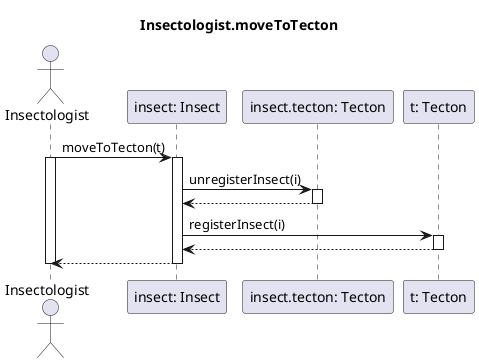 @startuml Insectologist.moveToTecton

title Insectologist.moveToTecton

actor "Insectologist" as ins
participant "insect: Insect" as i
participant "insect.tecton: Tecton" as it
participant "t: Tecton" as t

ins -> i: moveToTecton(t)
activate ins
activate i

i -> it: unregisterInsect(i)
activate it

i <-- it
deactivate it

i -> t: registerInsect(i)
activate t

i <-- t
deactivate t

ins <-- i
deactivate i

deactivate ins

@enduml